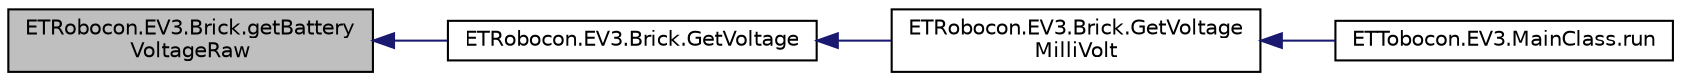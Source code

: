 digraph "ETRobocon.EV3.Brick.getBatteryVoltageRaw"
{
  edge [fontname="Helvetica",fontsize="10",labelfontname="Helvetica",labelfontsize="10"];
  node [fontname="Helvetica",fontsize="10",shape=record];
  rankdir="LR";
  Node1 [label="ETRobocon.EV3.Brick.getBattery\lVoltageRaw",height=0.2,width=0.4,color="black", fillcolor="grey75", style="filled", fontcolor="black"];
  Node1 -> Node2 [dir="back",color="midnightblue",fontsize="10",style="solid",fontname="Helvetica"];
  Node2 [label="ETRobocon.EV3.Brick.GetVoltage",height=0.2,width=0.4,color="black", fillcolor="white", style="filled",URL="$class_e_t_robocon_1_1_e_v3_1_1_brick.html#aeb4e4ad0cad9d2ddff25d3b2d94662f6",tooltip="バッテリの電源電圧をボルト単位で取得する "];
  Node2 -> Node3 [dir="back",color="midnightblue",fontsize="10",style="solid",fontname="Helvetica"];
  Node3 [label="ETRobocon.EV3.Brick.GetVoltage\lMilliVolt",height=0.2,width=0.4,color="black", fillcolor="white", style="filled",URL="$class_e_t_robocon_1_1_e_v3_1_1_brick.html#a04d80e12070f8a1ec2a8a096082c9921",tooltip="バッテリの電源電圧をミリボルト単位で取得する "];
  Node3 -> Node4 [dir="back",color="midnightblue",fontsize="10",style="solid",fontname="Helvetica"];
  Node4 [label="ETTobocon.EV3.MainClass.run",height=0.2,width=0.4,color="black", fillcolor="white", style="filled",URL="$class_e_t_tobocon_1_1_e_v3_1_1_main_class.html#aaa38d3987949c6c43a6e664e14af4d7c"];
}
